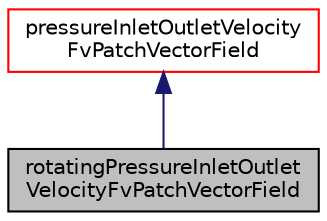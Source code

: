 digraph "rotatingPressureInletOutletVelocityFvPatchVectorField"
{
  bgcolor="transparent";
  edge [fontname="Helvetica",fontsize="10",labelfontname="Helvetica",labelfontsize="10"];
  node [fontname="Helvetica",fontsize="10",shape=record];
  Node1 [label="rotatingPressureInletOutlet\lVelocityFvPatchVectorField",height=0.2,width=0.4,color="black", fillcolor="grey75", style="filled", fontcolor="black"];
  Node2 -> Node1 [dir="back",color="midnightblue",fontsize="10",style="solid",fontname="Helvetica"];
  Node2 [label="pressureInletOutletVelocity\lFvPatchVectorField",height=0.2,width=0.4,color="red",URL="$a01997.html",tooltip="This velocity inlet/outlet boundary condition is applied to pressure boundaries where the pressure is..."];
}

